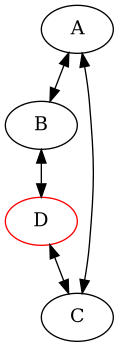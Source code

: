 @startuml 
digraph G {
 concentrate=true 
A -> B;
A -> C;
B -> A;
B -> D;
C -> A;
C -> D;
D [color=red]D -> B;
D -> C;
} 
 @enduml
